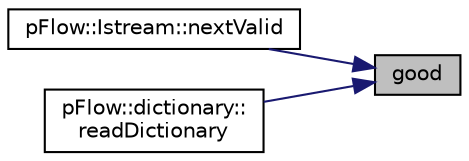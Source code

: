 digraph "good"
{
 // LATEX_PDF_SIZE
  edge [fontname="Helvetica",fontsize="10",labelfontname="Helvetica",labelfontsize="10"];
  node [fontname="Helvetica",fontsize="10",shape=record];
  rankdir="RL";
  Node1 [label="good",height=0.2,width=0.4,color="black", fillcolor="grey75", style="filled", fontcolor="black",tooltip="Return true if next operation might succeed."];
  Node1 -> Node2 [dir="back",color="midnightblue",fontsize="10",style="solid",fontname="Helvetica"];
  Node2 [label="pFlow::Istream::nextValid",height=0.2,width=0.4,color="black", fillcolor="white", style="filled",URL="$classpFlow_1_1Istream.html#a3d5ae683596fda5b3cb7e1e22750ced3",tooltip="Get the next valid character."];
  Node1 -> Node3 [dir="back",color="midnightblue",fontsize="10",style="solid",fontname="Helvetica"];
  Node3 [label="pFlow::dictionary::\lreadDictionary",height=0.2,width=0.4,color="black", fillcolor="white", style="filled",URL="$classpFlow_1_1dictionary.html#a8943dec8dd658ffb5d0c1da773f37d9d",tooltip="read dictionary from stream - without keyword"];
}
